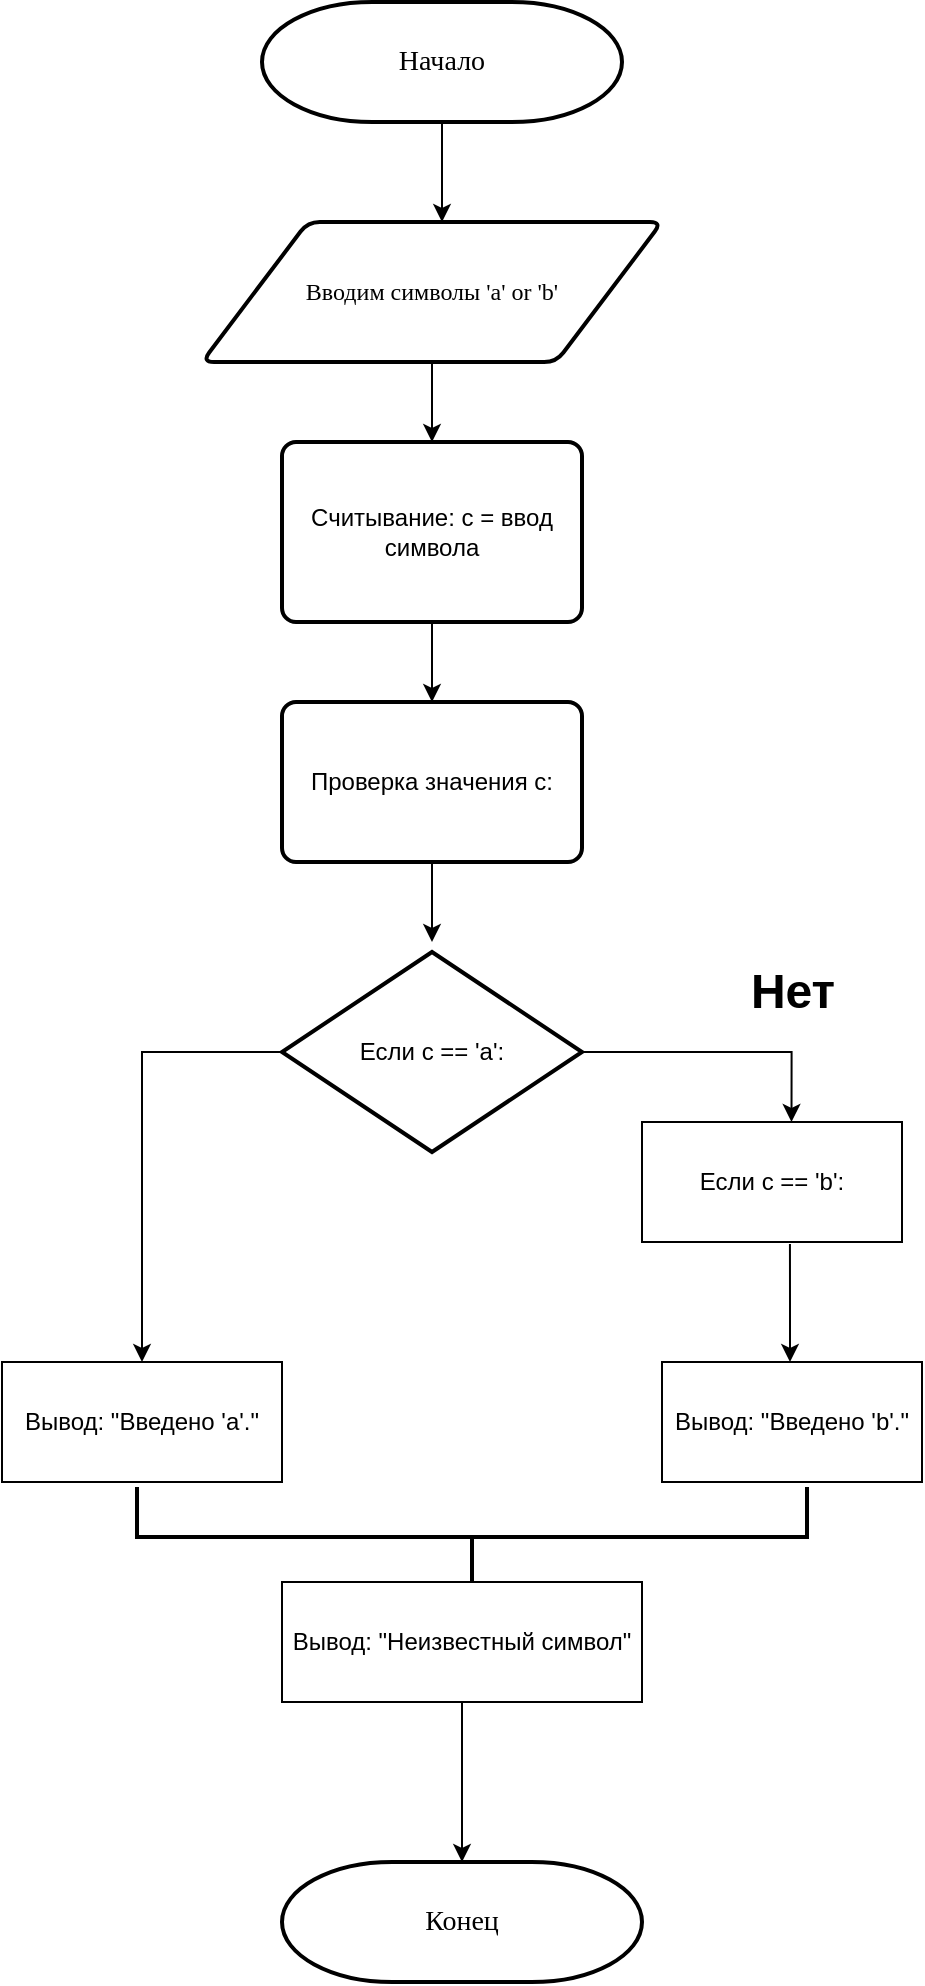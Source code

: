<mxfile version="24.8.3">
  <diagram name="Страница — 1" id="rMYFsLWV7r7OFdGUvmJx">
    <mxGraphModel dx="1687" dy="902" grid="1" gridSize="10" guides="1" tooltips="1" connect="1" arrows="1" fold="1" page="1" pageScale="1" pageWidth="827" pageHeight="1169" math="0" shadow="0">
      <root>
        <mxCell id="0" />
        <mxCell id="1" parent="0" />
        <mxCell id="_4HUosIxxn5lNKMiFvOn-5" style="edgeStyle=orthogonalEdgeStyle;rounded=0;orthogonalLoop=1;jettySize=auto;html=1;" parent="1" source="_4HUosIxxn5lNKMiFvOn-3" edge="1">
          <mxGeometry relative="1" as="geometry">
            <mxPoint x="410" y="220" as="targetPoint" />
          </mxGeometry>
        </mxCell>
        <mxCell id="_4HUosIxxn5lNKMiFvOn-3" value="&lt;font style=&quot;font-size: 14px;&quot;&gt;Начало&lt;/font&gt;" style="strokeWidth=2;html=1;shape=mxgraph.flowchart.terminator;whiteSpace=wrap;fontFamily=Times New Roman;" parent="1" vertex="1">
          <mxGeometry x="320" y="110" width="180" height="60" as="geometry" />
        </mxCell>
        <mxCell id="GaoTr9ZYjVp9Sk7vG3r4-1" style="edgeStyle=orthogonalEdgeStyle;rounded=0;orthogonalLoop=1;jettySize=auto;html=1;" parent="1" source="_4HUosIxxn5lNKMiFvOn-6" edge="1">
          <mxGeometry relative="1" as="geometry">
            <mxPoint x="405" y="330" as="targetPoint" />
          </mxGeometry>
        </mxCell>
        <mxCell id="_4HUosIxxn5lNKMiFvOn-6" value="Вводим символы &#39;a&#39; or &#39;b&#39;" style="shape=parallelogram;html=1;strokeWidth=2;perimeter=parallelogramPerimeter;whiteSpace=wrap;rounded=1;arcSize=12;size=0.23;fontFamily=Times New Roman;" parent="1" vertex="1">
          <mxGeometry x="290" y="220" width="230" height="70" as="geometry" />
        </mxCell>
        <mxCell id="GaoTr9ZYjVp9Sk7vG3r4-4" style="edgeStyle=orthogonalEdgeStyle;rounded=0;orthogonalLoop=1;jettySize=auto;html=1;" parent="1" source="GaoTr9ZYjVp9Sk7vG3r4-2" target="GaoTr9ZYjVp9Sk7vG3r4-3" edge="1">
          <mxGeometry relative="1" as="geometry" />
        </mxCell>
        <mxCell id="GaoTr9ZYjVp9Sk7vG3r4-2" value="Считывание: c = ввод символа" style="rounded=1;whiteSpace=wrap;html=1;absoluteArcSize=1;arcSize=14;strokeWidth=2;" parent="1" vertex="1">
          <mxGeometry x="330" y="330" width="150" height="90" as="geometry" />
        </mxCell>
        <mxCell id="GaoTr9ZYjVp9Sk7vG3r4-5" style="edgeStyle=orthogonalEdgeStyle;rounded=0;orthogonalLoop=1;jettySize=auto;html=1;" parent="1" source="GaoTr9ZYjVp9Sk7vG3r4-3" edge="1">
          <mxGeometry relative="1" as="geometry">
            <mxPoint x="405" y="580" as="targetPoint" />
          </mxGeometry>
        </mxCell>
        <mxCell id="GaoTr9ZYjVp9Sk7vG3r4-3" value="Проверка значения c:" style="rounded=1;whiteSpace=wrap;html=1;absoluteArcSize=1;arcSize=14;strokeWidth=2;" parent="1" vertex="1">
          <mxGeometry x="330" y="460" width="150" height="80" as="geometry" />
        </mxCell>
        <mxCell id="GaoTr9ZYjVp9Sk7vG3r4-7" style="edgeStyle=orthogonalEdgeStyle;rounded=0;orthogonalLoop=1;jettySize=auto;html=1;entryX=0.575;entryY=0;entryDx=0;entryDy=0;entryPerimeter=0;" parent="1" source="GaoTr9ZYjVp9Sk7vG3r4-6" edge="1" target="wNIXDOWxuBbDK5gjLMKb-2">
          <mxGeometry relative="1" as="geometry">
            <mxPoint x="580" y="635" as="targetPoint" />
          </mxGeometry>
        </mxCell>
        <mxCell id="GaoTr9ZYjVp9Sk7vG3r4-8" style="edgeStyle=orthogonalEdgeStyle;rounded=0;orthogonalLoop=1;jettySize=auto;html=1;entryX=0.5;entryY=0;entryDx=0;entryDy=0;" parent="1" source="GaoTr9ZYjVp9Sk7vG3r4-6" edge="1" target="wNIXDOWxuBbDK5gjLMKb-1">
          <mxGeometry relative="1" as="geometry">
            <mxPoint x="230" y="635" as="targetPoint" />
            <Array as="points">
              <mxPoint x="260" y="635" />
            </Array>
          </mxGeometry>
        </mxCell>
        <mxCell id="GaoTr9ZYjVp9Sk7vG3r4-6" value="Если c == &#39;a&#39;:" style="strokeWidth=2;html=1;shape=mxgraph.flowchart.decision;whiteSpace=wrap;" parent="1" vertex="1">
          <mxGeometry x="330" y="585" width="150" height="100" as="geometry" />
        </mxCell>
        <mxCell id="wNIXDOWxuBbDK5gjLMKb-1" value="Вывод: &quot;Введено &#39;a&#39;.&quot;" style="rounded=0;whiteSpace=wrap;html=1;" vertex="1" parent="1">
          <mxGeometry x="190" y="790" width="140" height="60" as="geometry" />
        </mxCell>
        <mxCell id="wNIXDOWxuBbDK5gjLMKb-3" style="edgeStyle=orthogonalEdgeStyle;rounded=0;orthogonalLoop=1;jettySize=auto;html=1;exitX=0.569;exitY=1.017;exitDx=0;exitDy=0;exitPerimeter=0;" edge="1" parent="1" source="wNIXDOWxuBbDK5gjLMKb-2">
          <mxGeometry relative="1" as="geometry">
            <mxPoint x="584" y="790" as="targetPoint" />
          </mxGeometry>
        </mxCell>
        <mxCell id="wNIXDOWxuBbDK5gjLMKb-2" value="Если c == &#39;b&#39;:" style="rounded=0;whiteSpace=wrap;html=1;" vertex="1" parent="1">
          <mxGeometry x="510" y="670" width="130" height="60" as="geometry" />
        </mxCell>
        <mxCell id="wNIXDOWxuBbDK5gjLMKb-4" value="Вывод: &quot;Введено &#39;b&#39;.&quot;" style="rounded=0;whiteSpace=wrap;html=1;" vertex="1" parent="1">
          <mxGeometry x="520" y="790" width="130" height="60" as="geometry" />
        </mxCell>
        <mxCell id="wNIXDOWxuBbDK5gjLMKb-8" value="" style="strokeWidth=2;html=1;shape=mxgraph.flowchart.annotation_2;align=left;labelPosition=right;pointerEvents=1;rotation=-90;" vertex="1" parent="1">
          <mxGeometry x="400" y="710" width="50" height="335" as="geometry" />
        </mxCell>
        <mxCell id="wNIXDOWxuBbDK5gjLMKb-12" style="edgeStyle=orthogonalEdgeStyle;rounded=0;orthogonalLoop=1;jettySize=auto;html=1;" edge="1" parent="1" source="wNIXDOWxuBbDK5gjLMKb-11">
          <mxGeometry relative="1" as="geometry">
            <mxPoint x="420" y="1040" as="targetPoint" />
          </mxGeometry>
        </mxCell>
        <mxCell id="wNIXDOWxuBbDK5gjLMKb-11" value="Вывод: &quot;Неизвестный символ&quot;" style="rounded=0;whiteSpace=wrap;html=1;" vertex="1" parent="1">
          <mxGeometry x="330" y="900" width="180" height="60" as="geometry" />
        </mxCell>
        <mxCell id="wNIXDOWxuBbDK5gjLMKb-13" value="&lt;font style=&quot;font-size: 14px;&quot;&gt;Конец&lt;/font&gt;" style="strokeWidth=2;html=1;shape=mxgraph.flowchart.terminator;whiteSpace=wrap;fontFamily=Times New Roman;" vertex="1" parent="1">
          <mxGeometry x="330" y="1040" width="180" height="60" as="geometry" />
        </mxCell>
        <mxCell id="wNIXDOWxuBbDK5gjLMKb-14" value="Нет" style="text;strokeColor=none;fillColor=none;html=1;fontSize=24;fontStyle=1;verticalAlign=middle;align=center;" vertex="1" parent="1">
          <mxGeometry x="560" y="585" width="50" height="40" as="geometry" />
        </mxCell>
      </root>
    </mxGraphModel>
  </diagram>
</mxfile>
